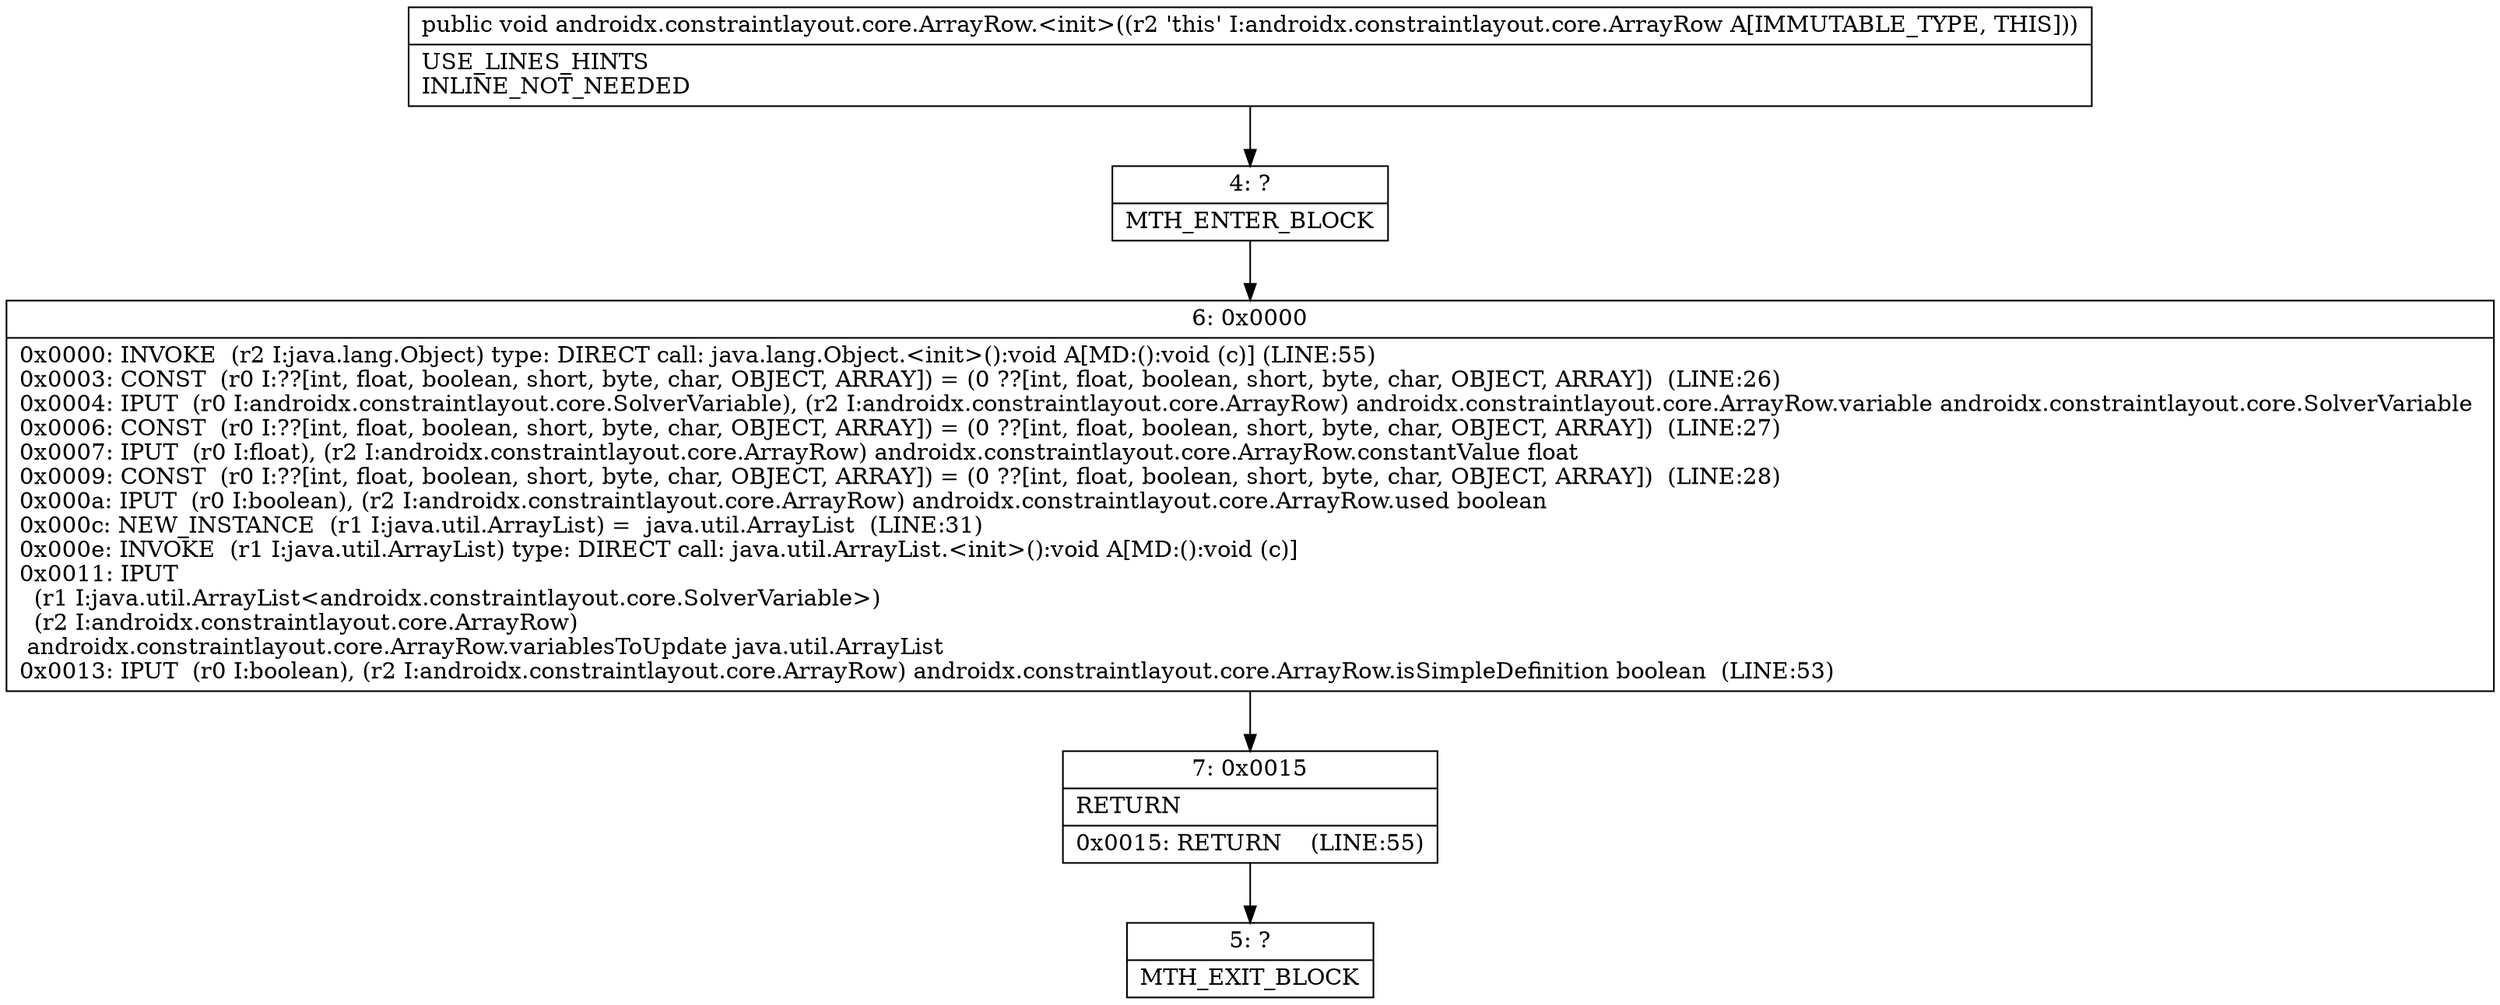 digraph "CFG forandroidx.constraintlayout.core.ArrayRow.\<init\>()V" {
Node_4 [shape=record,label="{4\:\ ?|MTH_ENTER_BLOCK\l}"];
Node_6 [shape=record,label="{6\:\ 0x0000|0x0000: INVOKE  (r2 I:java.lang.Object) type: DIRECT call: java.lang.Object.\<init\>():void A[MD:():void (c)] (LINE:55)\l0x0003: CONST  (r0 I:??[int, float, boolean, short, byte, char, OBJECT, ARRAY]) = (0 ??[int, float, boolean, short, byte, char, OBJECT, ARRAY])  (LINE:26)\l0x0004: IPUT  (r0 I:androidx.constraintlayout.core.SolverVariable), (r2 I:androidx.constraintlayout.core.ArrayRow) androidx.constraintlayout.core.ArrayRow.variable androidx.constraintlayout.core.SolverVariable \l0x0006: CONST  (r0 I:??[int, float, boolean, short, byte, char, OBJECT, ARRAY]) = (0 ??[int, float, boolean, short, byte, char, OBJECT, ARRAY])  (LINE:27)\l0x0007: IPUT  (r0 I:float), (r2 I:androidx.constraintlayout.core.ArrayRow) androidx.constraintlayout.core.ArrayRow.constantValue float \l0x0009: CONST  (r0 I:??[int, float, boolean, short, byte, char, OBJECT, ARRAY]) = (0 ??[int, float, boolean, short, byte, char, OBJECT, ARRAY])  (LINE:28)\l0x000a: IPUT  (r0 I:boolean), (r2 I:androidx.constraintlayout.core.ArrayRow) androidx.constraintlayout.core.ArrayRow.used boolean \l0x000c: NEW_INSTANCE  (r1 I:java.util.ArrayList) =  java.util.ArrayList  (LINE:31)\l0x000e: INVOKE  (r1 I:java.util.ArrayList) type: DIRECT call: java.util.ArrayList.\<init\>():void A[MD:():void (c)]\l0x0011: IPUT  \l  (r1 I:java.util.ArrayList\<androidx.constraintlayout.core.SolverVariable\>)\l  (r2 I:androidx.constraintlayout.core.ArrayRow)\l androidx.constraintlayout.core.ArrayRow.variablesToUpdate java.util.ArrayList \l0x0013: IPUT  (r0 I:boolean), (r2 I:androidx.constraintlayout.core.ArrayRow) androidx.constraintlayout.core.ArrayRow.isSimpleDefinition boolean  (LINE:53)\l}"];
Node_7 [shape=record,label="{7\:\ 0x0015|RETURN\l|0x0015: RETURN    (LINE:55)\l}"];
Node_5 [shape=record,label="{5\:\ ?|MTH_EXIT_BLOCK\l}"];
MethodNode[shape=record,label="{public void androidx.constraintlayout.core.ArrayRow.\<init\>((r2 'this' I:androidx.constraintlayout.core.ArrayRow A[IMMUTABLE_TYPE, THIS]))  | USE_LINES_HINTS\lINLINE_NOT_NEEDED\l}"];
MethodNode -> Node_4;Node_4 -> Node_6;
Node_6 -> Node_7;
Node_7 -> Node_5;
}

